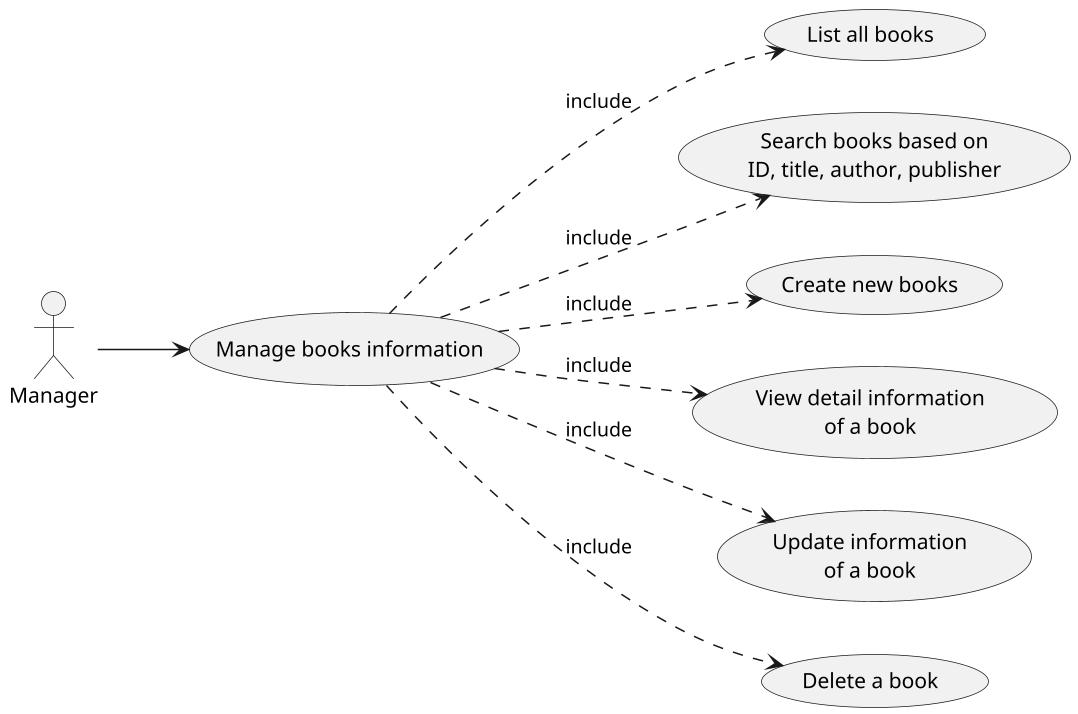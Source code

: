 @startuml
scale 1.5
left to right direction

"Manager" as Manager

Manager --> (Manage books information)
(Manage books information) ..> (List all books) : include
(Manage books information) ..> (Search books based on\nID, title, author, publisher) : include
(Manage books information) ..> (Create new books) : include
(Manage books information) ..> (View detail information\nof a book) : include
(Manage books information) ..> (Update information\nof a book) : include
(Manage books information) ..> (Delete a book) : include


@enduml
